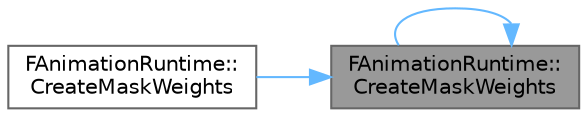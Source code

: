 digraph "FAnimationRuntime::CreateMaskWeights"
{
 // INTERACTIVE_SVG=YES
 // LATEX_PDF_SIZE
  bgcolor="transparent";
  edge [fontname=Helvetica,fontsize=10,labelfontname=Helvetica,labelfontsize=10];
  node [fontname=Helvetica,fontsize=10,shape=box,height=0.2,width=0.4];
  rankdir="RL";
  Node1 [id="Node000001",label="FAnimationRuntime::\lCreateMaskWeights",height=0.2,width=0.4,color="gray40", fillcolor="grey60", style="filled", fontcolor="black",tooltip="Create Mask Weight for skeleton joints, not per mesh or per required bones You'll have to filter prop..."];
  Node1 -> Node2 [id="edge1_Node000001_Node000002",dir="back",color="steelblue1",style="solid",tooltip=" "];
  Node2 [id="Node000002",label="FAnimationRuntime::\lCreateMaskWeights",height=0.2,width=0.4,color="grey40", fillcolor="white", style="filled",URL="$d9/d74/classFAnimationRuntime.html#a7c5c524bd9458219c8bccdab6129346b",tooltip="Create Mask Weight for skeleton joints, not per mesh or per required bones Individual alphas are read..."];
  Node1 -> Node1 [id="edge2_Node000001_Node000001",dir="back",color="steelblue1",style="solid",tooltip=" "];
}
